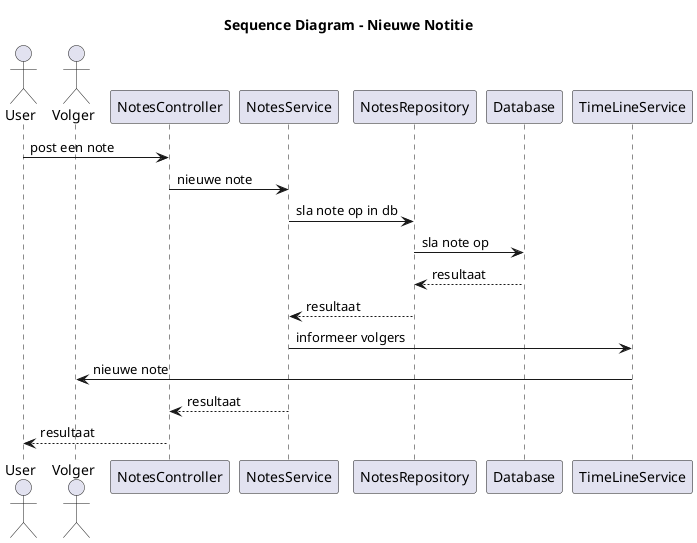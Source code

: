 @startuml

title Sequence Diagram - Nieuwe Notitie

actor User
actor Volger

User -> NotesController: post een note
NotesController -> NotesService: nieuwe note
NotesService -> NotesRepository: sla note op in db
NotesRepository -> Database: sla note op
Database --> NotesRepository: resultaat
NotesRepository --> NotesService: resultaat
NotesService -> TimeLineService: informeer volgers
TimeLineService -> Volger: nieuwe note
NotesService --> NotesController: resultaat
NotesController --> User: resultaat

@enduml
